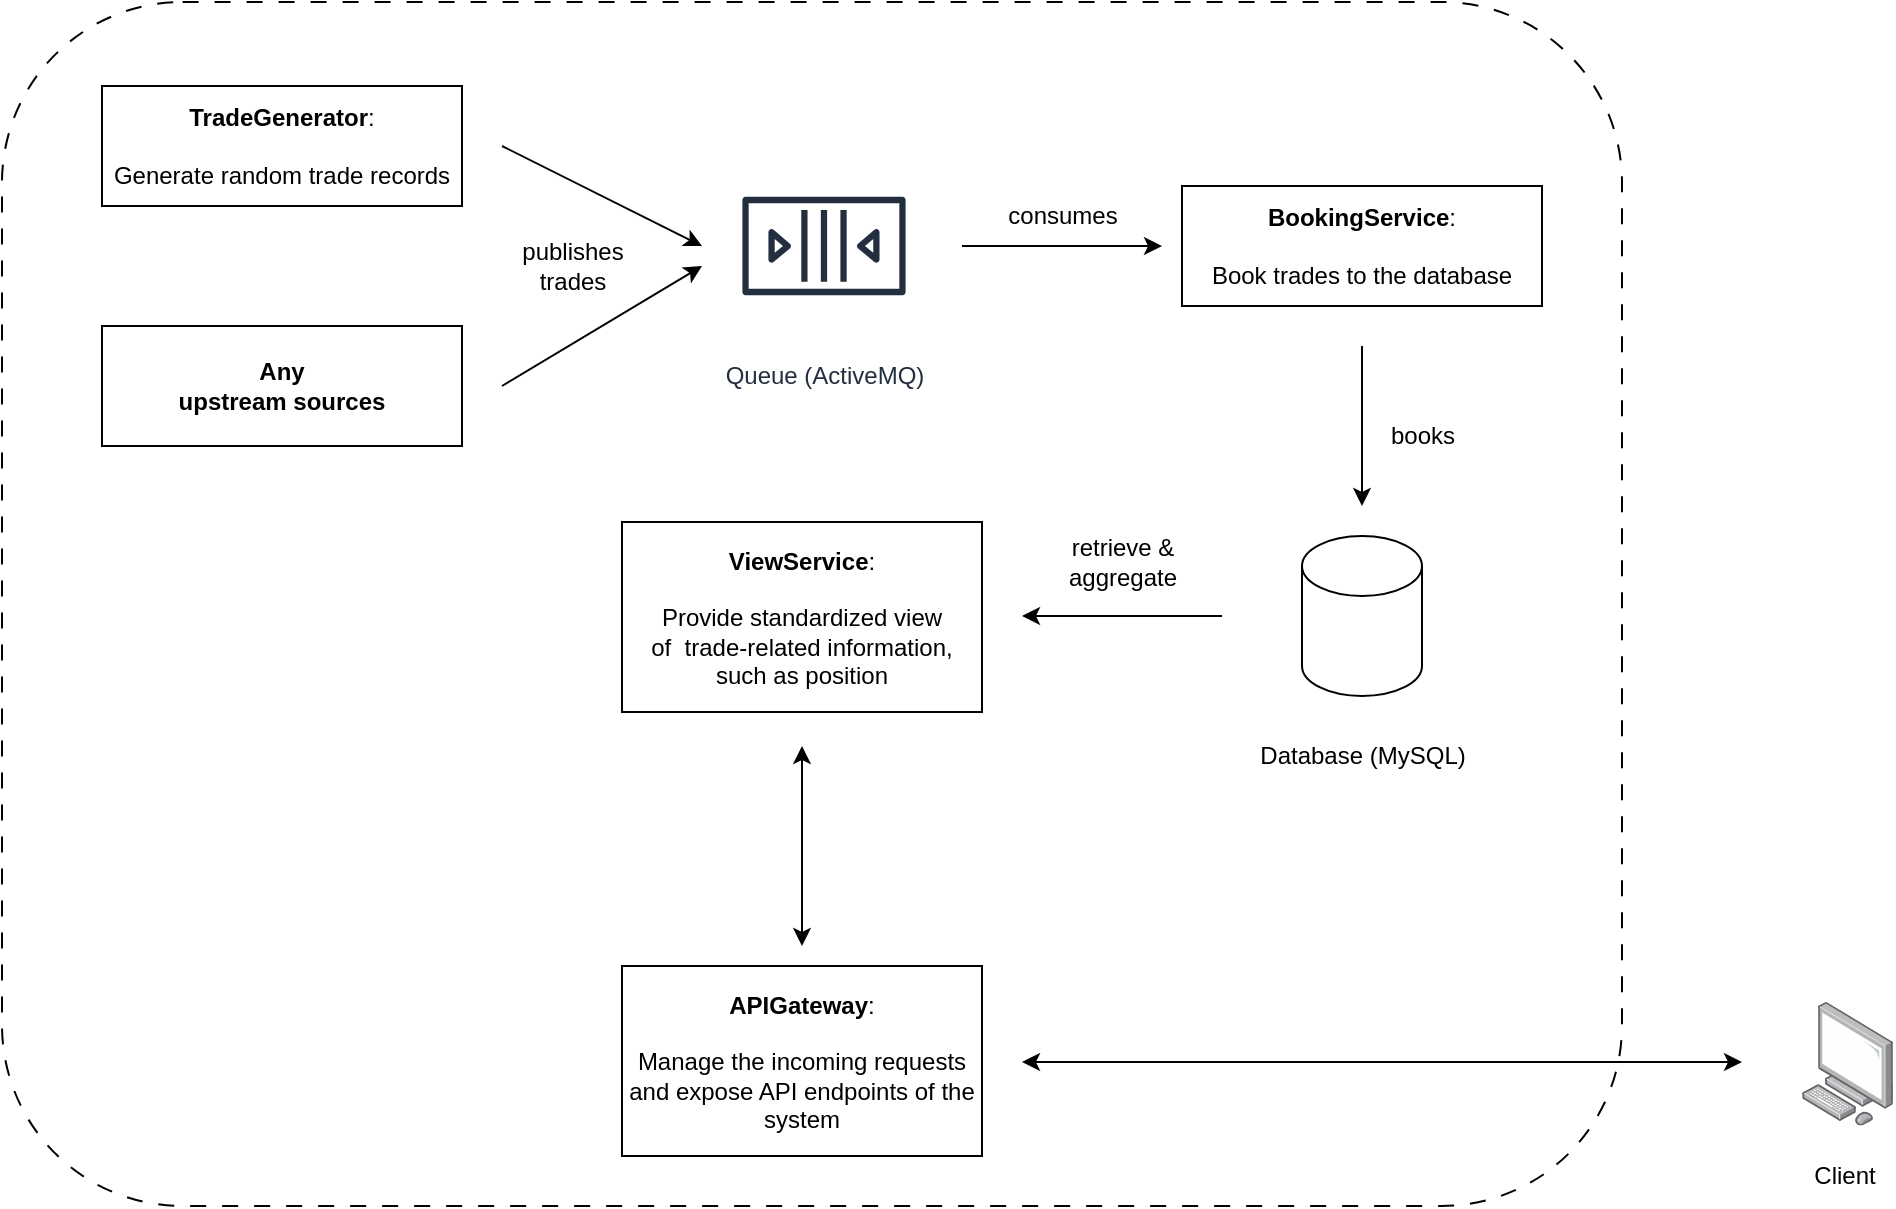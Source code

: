 <mxfile version="24.4.2" type="google">
  <diagram name="Page-1" id="9f46799a-70d6-7492-0946-bef42562c5a5">
    <mxGraphModel grid="1" page="1" gridSize="10" guides="1" tooltips="1" connect="1" arrows="1" fold="1" pageScale="1" pageWidth="1100" pageHeight="850" background="none" math="0" shadow="0">
      <root>
        <mxCell id="0" />
        <mxCell id="1" parent="0" />
        <mxCell id="tEZHD4hUg0ClfGhjTIx1-39" value="" style="group" connectable="0" vertex="1" parent="1">
          <mxGeometry x="70" y="100" width="810" height="602" as="geometry" />
        </mxCell>
        <mxCell id="tEZHD4hUg0ClfGhjTIx1-38" value="" style="rounded=1;whiteSpace=wrap;html=1;fillColor=none;dashed=1;dashPattern=8 8;" vertex="1" parent="tEZHD4hUg0ClfGhjTIx1-39">
          <mxGeometry width="810" height="602" as="geometry" />
        </mxCell>
        <mxCell id="tEZHD4hUg0ClfGhjTIx1-10" value="&lt;b&gt;TradeGenerator&lt;/b&gt;:&lt;div&gt;&lt;br&gt;&lt;div&gt;Generate random trade records&lt;/div&gt;&lt;/div&gt;" style="rounded=0;whiteSpace=wrap;html=1;" vertex="1" parent="tEZHD4hUg0ClfGhjTIx1-39">
          <mxGeometry x="50" y="42" width="180" height="60" as="geometry" />
        </mxCell>
        <mxCell id="tEZHD4hUg0ClfGhjTIx1-14" value="Queue (ActiveMQ)" style="sketch=0;outlineConnect=0;fontColor=#232F3E;gradientColor=none;strokeColor=#232F3E;fillColor=#ffffff;dashed=0;verticalLabelPosition=bottom;verticalAlign=top;align=center;html=1;fontSize=12;fontStyle=0;aspect=fixed;shape=mxgraph.aws4.resourceIcon;resIcon=mxgraph.aws4.queue;" vertex="1" parent="tEZHD4hUg0ClfGhjTIx1-39">
          <mxGeometry x="360" y="71" width="102" height="102" as="geometry" />
        </mxCell>
        <mxCell id="tEZHD4hUg0ClfGhjTIx1-15" value="&lt;b&gt;BookingService&lt;/b&gt;:&lt;div&gt;&lt;br&gt;&lt;div&gt;Book trades to the database&lt;/div&gt;&lt;/div&gt;" style="rounded=0;whiteSpace=wrap;html=1;" vertex="1" parent="tEZHD4hUg0ClfGhjTIx1-39">
          <mxGeometry x="590" y="92" width="180" height="60" as="geometry" />
        </mxCell>
        <mxCell id="tEZHD4hUg0ClfGhjTIx1-16" value="&lt;b&gt;Any&lt;/b&gt;&lt;div&gt;&lt;b&gt;upstream sources&lt;/b&gt;&lt;/div&gt;" style="rounded=0;whiteSpace=wrap;html=1;" vertex="1" parent="tEZHD4hUg0ClfGhjTIx1-39">
          <mxGeometry x="50" y="162" width="180" height="60" as="geometry" />
        </mxCell>
        <mxCell id="tEZHD4hUg0ClfGhjTIx1-18" value="" style="endArrow=classic;html=1;rounded=0;" edge="1" parent="tEZHD4hUg0ClfGhjTIx1-39">
          <mxGeometry width="50" height="50" relative="1" as="geometry">
            <mxPoint x="250" y="72" as="sourcePoint" />
            <mxPoint x="350" y="122" as="targetPoint" />
          </mxGeometry>
        </mxCell>
        <mxCell id="tEZHD4hUg0ClfGhjTIx1-19" value="" style="endArrow=classic;html=1;rounded=0;" edge="1" parent="tEZHD4hUg0ClfGhjTIx1-39">
          <mxGeometry width="50" height="50" relative="1" as="geometry">
            <mxPoint x="250" y="192" as="sourcePoint" />
            <mxPoint x="350" y="132" as="targetPoint" />
          </mxGeometry>
        </mxCell>
        <mxCell id="tEZHD4hUg0ClfGhjTIx1-20" value="publishes&lt;div&gt;trades&lt;/div&gt;" style="text;html=1;align=center;verticalAlign=middle;resizable=0;points=[];autosize=1;strokeColor=none;fillColor=none;" vertex="1" parent="tEZHD4hUg0ClfGhjTIx1-39">
          <mxGeometry x="250" y="112" width="70" height="40" as="geometry" />
        </mxCell>
        <mxCell id="tEZHD4hUg0ClfGhjTIx1-21" value="" style="endArrow=classic;html=1;rounded=0;" edge="1" parent="tEZHD4hUg0ClfGhjTIx1-39">
          <mxGeometry width="50" height="50" relative="1" as="geometry">
            <mxPoint x="480" y="122" as="sourcePoint" />
            <mxPoint x="580" y="122" as="targetPoint" />
          </mxGeometry>
        </mxCell>
        <mxCell id="tEZHD4hUg0ClfGhjTIx1-22" value="consumes" style="text;html=1;align=center;verticalAlign=middle;resizable=0;points=[];autosize=1;strokeColor=none;fillColor=none;" vertex="1" parent="tEZHD4hUg0ClfGhjTIx1-39">
          <mxGeometry x="490" y="92" width="80" height="30" as="geometry" />
        </mxCell>
        <mxCell id="tEZHD4hUg0ClfGhjTIx1-23" value="" style="shape=cylinder3;whiteSpace=wrap;html=1;boundedLbl=1;backgroundOutline=1;size=15;" vertex="1" parent="tEZHD4hUg0ClfGhjTIx1-39">
          <mxGeometry x="650" y="267" width="60" height="80" as="geometry" />
        </mxCell>
        <mxCell id="tEZHD4hUg0ClfGhjTIx1-24" value="" style="endArrow=classic;html=1;rounded=0;" edge="1" parent="tEZHD4hUg0ClfGhjTIx1-39">
          <mxGeometry width="50" height="50" relative="1" as="geometry">
            <mxPoint x="680" y="172" as="sourcePoint" />
            <mxPoint x="680" y="252" as="targetPoint" />
          </mxGeometry>
        </mxCell>
        <mxCell id="tEZHD4hUg0ClfGhjTIx1-25" value="books" style="text;html=1;align=center;verticalAlign=middle;resizable=0;points=[];autosize=1;strokeColor=none;fillColor=none;" vertex="1" parent="tEZHD4hUg0ClfGhjTIx1-39">
          <mxGeometry x="680" y="202" width="60" height="30" as="geometry" />
        </mxCell>
        <mxCell id="tEZHD4hUg0ClfGhjTIx1-26" value="Database (MySQL)" style="text;html=1;align=center;verticalAlign=middle;resizable=0;points=[];autosize=1;strokeColor=none;fillColor=none;" vertex="1" parent="tEZHD4hUg0ClfGhjTIx1-39">
          <mxGeometry x="615" y="362" width="130" height="30" as="geometry" />
        </mxCell>
        <mxCell id="tEZHD4hUg0ClfGhjTIx1-28" value="&lt;b&gt;ViewService&lt;/b&gt;:&lt;div&gt;&lt;br&gt;&lt;div&gt;Provide standardized view of&amp;nbsp;&amp;nbsp;&lt;span style=&quot;background-color: initial;&quot;&gt;trade-related information, such as position&lt;/span&gt;&lt;/div&gt;&lt;/div&gt;" style="rounded=0;whiteSpace=wrap;html=1;" vertex="1" parent="tEZHD4hUg0ClfGhjTIx1-39">
          <mxGeometry x="310" y="260" width="180" height="95" as="geometry" />
        </mxCell>
        <mxCell id="tEZHD4hUg0ClfGhjTIx1-33" value="" style="endArrow=classic;html=1;rounded=0;" edge="1" parent="tEZHD4hUg0ClfGhjTIx1-39">
          <mxGeometry width="50" height="50" relative="1" as="geometry">
            <mxPoint x="610" y="307" as="sourcePoint" />
            <mxPoint x="510" y="307" as="targetPoint" />
          </mxGeometry>
        </mxCell>
        <mxCell id="tEZHD4hUg0ClfGhjTIx1-34" value="retrieve &amp;amp;&lt;div&gt;aggregate&lt;/div&gt;" style="text;html=1;align=center;verticalAlign=middle;resizable=0;points=[];autosize=1;strokeColor=none;fillColor=none;" vertex="1" parent="tEZHD4hUg0ClfGhjTIx1-39">
          <mxGeometry x="520" y="260" width="80" height="40" as="geometry" />
        </mxCell>
        <mxCell id="tEZHD4hUg0ClfGhjTIx1-36" value="&lt;b&gt;APIGateway&lt;/b&gt;:&lt;div&gt;&lt;br&gt;&lt;div&gt;Manage the incoming requests and expose API endpoints of the system&lt;/div&gt;&lt;/div&gt;" style="rounded=0;whiteSpace=wrap;html=1;" vertex="1" parent="tEZHD4hUg0ClfGhjTIx1-39">
          <mxGeometry x="310" y="482" width="180" height="95" as="geometry" />
        </mxCell>
        <mxCell id="tEZHD4hUg0ClfGhjTIx1-37" value="" style="endArrow=classic;startArrow=classic;html=1;rounded=0;" edge="1" parent="tEZHD4hUg0ClfGhjTIx1-39">
          <mxGeometry width="50" height="50" relative="1" as="geometry">
            <mxPoint x="400" y="472" as="sourcePoint" />
            <mxPoint x="400" y="372" as="targetPoint" />
          </mxGeometry>
        </mxCell>
        <mxCell id="tEZHD4hUg0ClfGhjTIx1-41" value="" style="image;points=[];aspect=fixed;html=1;align=center;shadow=0;dashed=0;image=img/lib/allied_telesis/computer_and_terminals/Personal_Computer.svg;" vertex="1" parent="1">
          <mxGeometry x="970" y="600" width="45.6" height="61.8" as="geometry" />
        </mxCell>
        <mxCell id="tEZHD4hUg0ClfGhjTIx1-42" value="" style="endArrow=classic;startArrow=classic;html=1;rounded=0;" edge="1" parent="1">
          <mxGeometry width="50" height="50" relative="1" as="geometry">
            <mxPoint x="580" y="630" as="sourcePoint" />
            <mxPoint x="940" y="630" as="targetPoint" />
          </mxGeometry>
        </mxCell>
        <mxCell id="tEZHD4hUg0ClfGhjTIx1-43" value="Client" style="text;html=1;align=center;verticalAlign=middle;resizable=0;points=[];autosize=1;strokeColor=none;fillColor=none;" vertex="1" parent="1">
          <mxGeometry x="965.6" y="672" width="50" height="30" as="geometry" />
        </mxCell>
      </root>
    </mxGraphModel>
  </diagram>
</mxfile>
